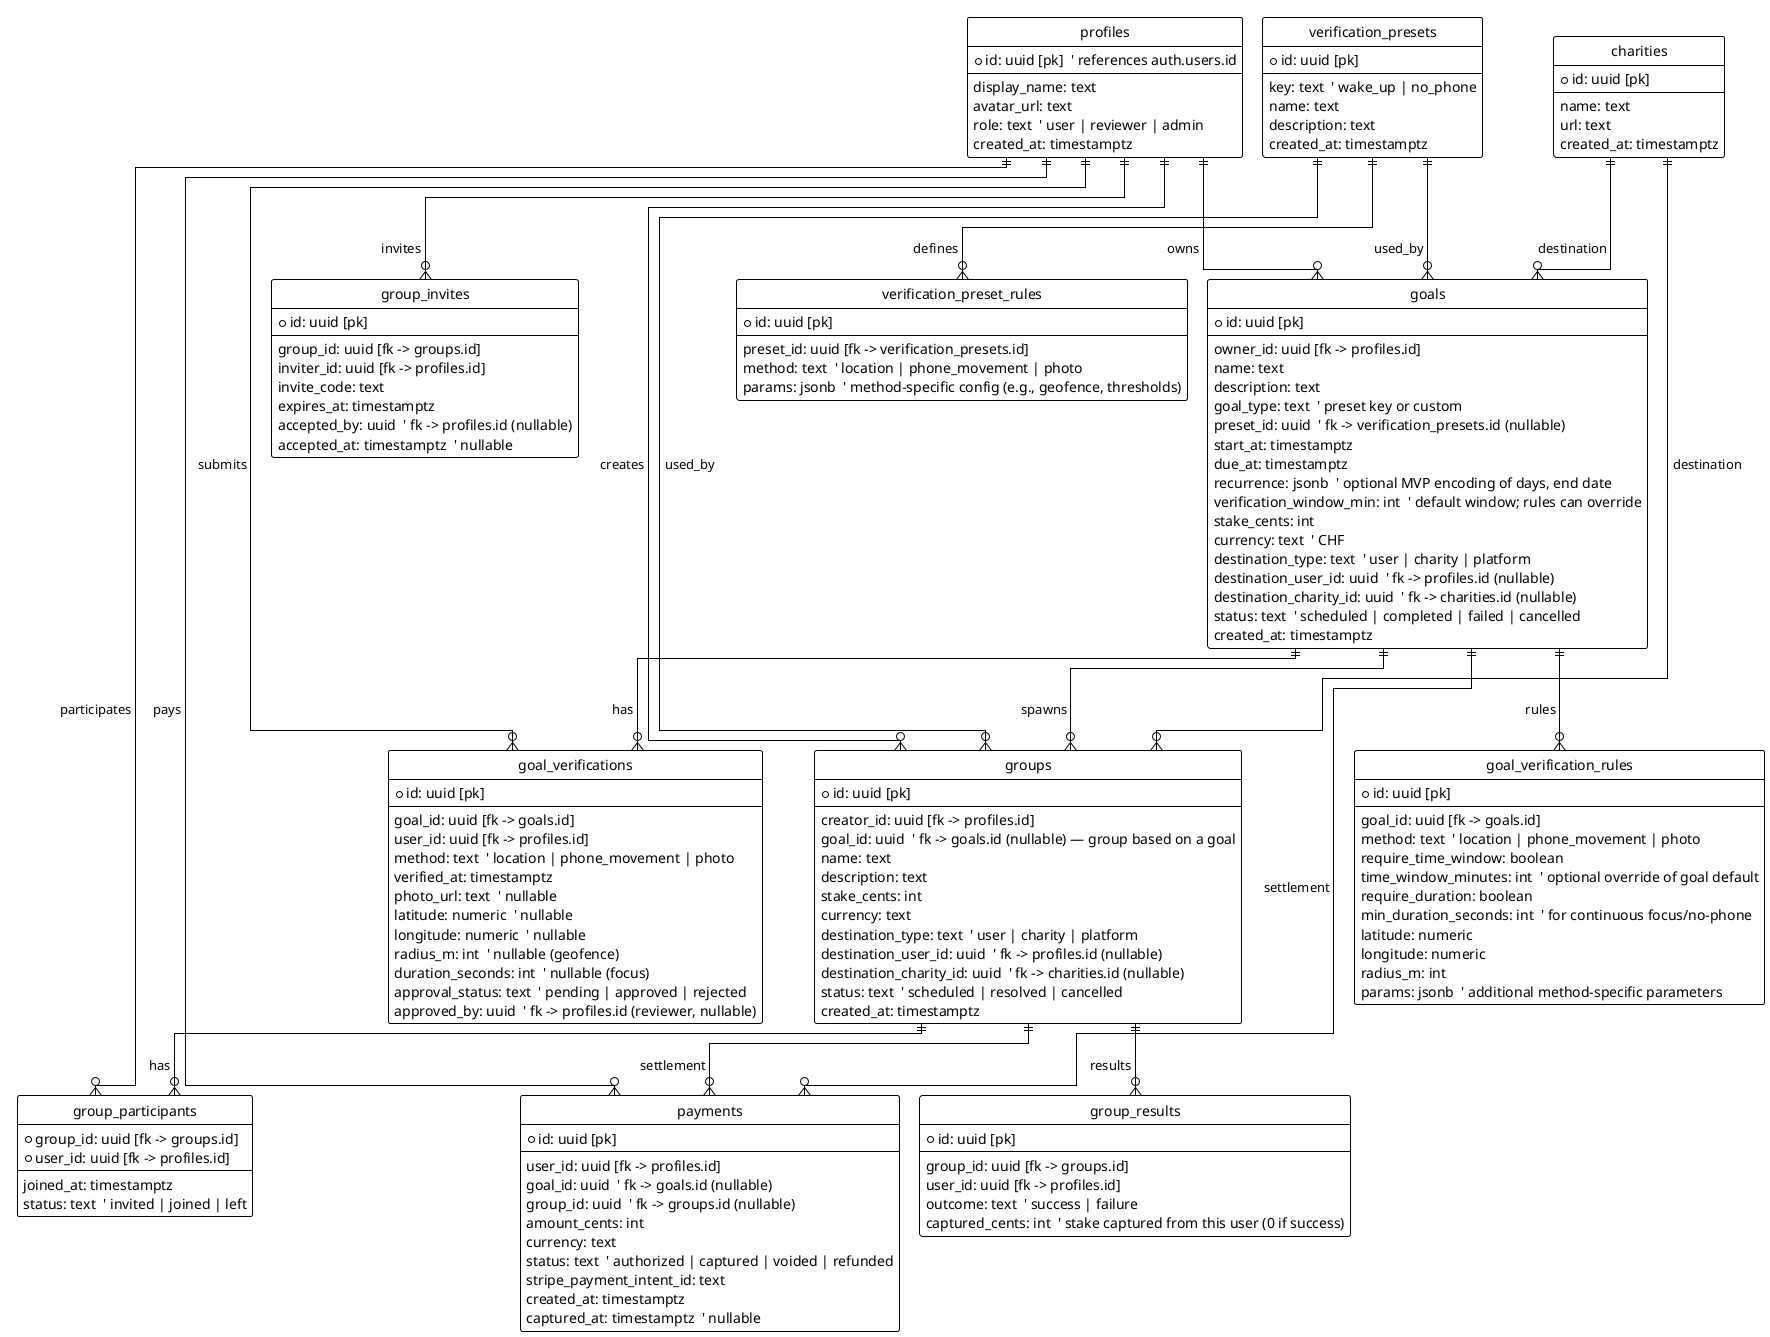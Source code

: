 @startuml db-schema
' Database schema draft for commit. (MVP)
' Derived from SRS and current mobile code (Supabase auth only)

!theme plain
!pragma layout elk
left to right direction
hide circle
hide methods
hide stereotypes
skinparam linetype ortho
skinparam nodesep 90
skinparam ranksep 150
skinparam class {
  BackgroundColor White
  BorderColor Black
}

' Core auth/profile
entity "profiles" as profiles {
  + id: uuid [pk]  ' references auth.users.id
  --
  display_name: text
  avatar_url: text
  role: text  ' user | reviewer | admin
  created_at: timestamptz
}

' Destinations
entity "charities" as charities {
  + id: uuid [pk]
  --
  name: text
  url: text
  created_at: timestamptz
}

' Solo goals
entity "goals" as goals {
  + id: uuid [pk]
  --
  owner_id: uuid [fk -> profiles.id]
  name: text
  description: text
  goal_type: text  ' preset key or custom
  preset_id: uuid  ' fk -> verification_presets.id (nullable)
  start_at: timestamptz
  due_at: timestamptz
  recurrence: jsonb  ' optional MVP encoding of days, end date
  verification_window_min: int  ' default window; rules can override
  stake_cents: int
  currency: text  ' CHF
  destination_type: text  ' user | charity | platform
  destination_user_id: uuid  ' fk -> profiles.id (nullable)
  destination_charity_id: uuid  ' fk -> charities.id (nullable)
  status: text  ' scheduled | completed | failed | cancelled
  created_at: timestamptz
}

' Evidence / manual review
entity "goal_verifications" as goal_verifications {
  + id: uuid [pk]
  --
  goal_id: uuid [fk -> goals.id]
  user_id: uuid [fk -> profiles.id]
  method: text  ' location | phone_movement | photo
  verified_at: timestamptz
  photo_url: text  ' nullable
  latitude: numeric  ' nullable
  longitude: numeric  ' nullable
  radius_m: int  ' nullable (geofence)
  duration_seconds: int  ' nullable (focus)
  approval_status: text  ' pending | approved | rejected
  approved_by: uuid  ' fk -> profiles.id (reviewer, nullable)
}

' Group challenges
entity "groups" as groups {
  + id: uuid [pk]
  --
  creator_id: uuid [fk -> profiles.id]
  goal_id: uuid  ' fk -> goals.id (nullable) — group based on a goal
  name: text
  description: text
  stake_cents: int
  currency: text
  destination_type: text  ' user | charity | platform
  destination_user_id: uuid  ' fk -> profiles.id (nullable)
  destination_charity_id: uuid  ' fk -> charities.id (nullable)
  status: text  ' scheduled | resolved | cancelled
  created_at: timestamptz
}

' Verification presets (e.g., wake_up, no_phone)
entity "verification_presets" as verification_presets {
  + id: uuid [pk]
  --
  key: text  ' wake_up | no_phone
  name: text
  description: text
  created_at: timestamptz
}

entity "verification_preset_rules" as verification_preset_rules {
  + id: uuid [pk]
  --
  preset_id: uuid [fk -> verification_presets.id]
  method: text  ' location | phone_movement | photo
  params: jsonb  ' method-specific config (e.g., geofence, thresholds)
}

' Per-goal rule set (composable methods + constraints)
entity "goal_verification_rules" as goal_verification_rules {
  + id: uuid [pk]
  --
  goal_id: uuid [fk -> goals.id]
  method: text  ' location | phone_movement | photo
  require_time_window: boolean
  time_window_minutes: int  ' optional override of goal default
  require_duration: boolean
  min_duration_seconds: int  ' for continuous focus/no-phone
  ' Location-specific fields (nullable unless method = location)
  latitude: numeric
  longitude: numeric
  radius_m: int
  params: jsonb  ' additional method-specific parameters
}

' Per-group rule set (same structure as goals)

entity "group_participants" as group_participants {
  + group_id: uuid [fk -> groups.id]
  + user_id: uuid [fk -> profiles.id]
  --
  joined_at: timestamptz
  status: text  ' invited | joined | left
}

entity "group_results" as group_results {
  + id: uuid [pk]
  --
  group_id: uuid [fk -> groups.id]
  user_id: uuid [fk -> profiles.id]
  outcome: text  ' success | failure
  captured_cents: int  ' stake captured from this user (0 if success)
}

entity "group_invites" as group_invites {
  + id: uuid [pk]
  --
  group_id: uuid [fk -> groups.id]
  inviter_id: uuid [fk -> profiles.id]
  invite_code: text
  expires_at: timestamptz
  accepted_by: uuid  ' fk -> profiles.id (nullable)
  accepted_at: timestamptz  ' nullable
}

' Payments / captures (Stripe)
entity "payments" as payments {
  + id: uuid [pk]
  --
  user_id: uuid [fk -> profiles.id]
  goal_id: uuid  ' fk -> goals.id (nullable)
  group_id: uuid  ' fk -> groups.id (nullable)
  amount_cents: int
  currency: text
  status: text  ' authorized | captured | voided | refunded
  stripe_payment_intent_id: text
  created_at: timestamptz
  captured_at: timestamptz  ' nullable
}

' Relationships
profiles ||--o{ goals : owns
profiles ||--o{ goal_verifications : submits
profiles ||--o{ groups : creates
profiles ||--o{ group_participants : participates
profiles ||--o{ group_invites : invites
profiles ||--o{ payments : pays

charities ||--o{ goals : destination
charities ||--o{ groups : destination

goals ||--o{ goal_verifications : has
goals ||--o{ goal_verification_rules : rules

groups ||--o{ group_participants : has
groups ||--o{ group_results : results

' Group derived from a specific goal
goals ||--o{ groups : spawns

verification_presets ||--o{ verification_preset_rules : defines
verification_presets ||--o{ goals : used_by
verification_presets ||--o{ groups : used_by

' Payments associations (optional FKs)
goals ||--o{ payments : settlement
groups ||--o{ payments : settlement

@enduml
